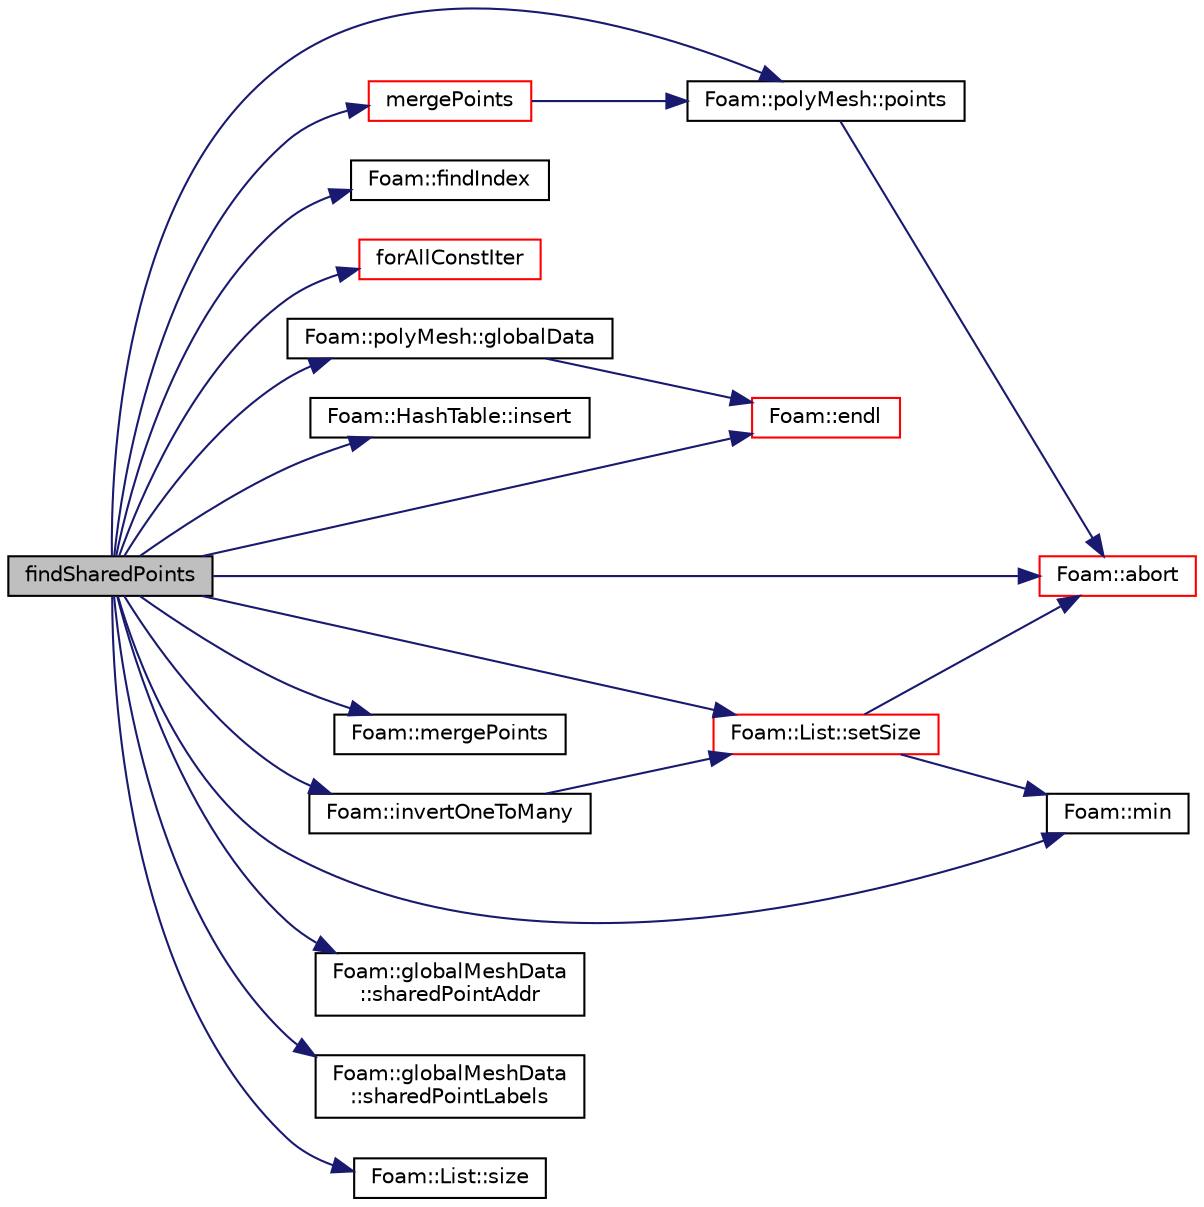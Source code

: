 digraph "findSharedPoints"
{
  bgcolor="transparent";
  edge [fontname="Helvetica",fontsize="10",labelfontname="Helvetica",labelfontsize="10"];
  node [fontname="Helvetica",fontsize="10",shape=record];
  rankdir="LR";
  Node1 [label="findSharedPoints",height=0.2,width=0.4,color="black", fillcolor="grey75", style="filled", fontcolor="black"];
  Node1 -> Node2 [color="midnightblue",fontsize="10",style="solid",fontname="Helvetica"];
  Node2 [label="Foam::abort",height=0.2,width=0.4,color="red",URL="$a10887.html#a447107a607d03e417307c203fa5fb44b"];
  Node1 -> Node3 [color="midnightblue",fontsize="10",style="solid",fontname="Helvetica"];
  Node3 [label="Foam::endl",height=0.2,width=0.4,color="red",URL="$a10887.html#a2db8fe02a0d3909e9351bb4275b23ce4",tooltip="Add newline and flush stream. "];
  Node1 -> Node4 [color="midnightblue",fontsize="10",style="solid",fontname="Helvetica"];
  Node4 [label="Foam::findIndex",height=0.2,width=0.4,color="black",URL="$a10887.html#ac16695f83f370df159eed19f92d095fb",tooltip="Find first occurence of given element and return index,. "];
  Node1 -> Node5 [color="midnightblue",fontsize="10",style="solid",fontname="Helvetica"];
  Node5 [label="forAllConstIter",height=0.2,width=0.4,color="red",URL="$a03091.html#ae21e2836509b0fa7f7cedf6493b11b09"];
  Node1 -> Node6 [color="midnightblue",fontsize="10",style="solid",fontname="Helvetica"];
  Node6 [label="Foam::polyMesh::globalData",height=0.2,width=0.4,color="black",URL="$a01954.html#ad152d9d2d71b7bb6ab77c5ef580cb8ee",tooltip="Return parallel info. "];
  Node6 -> Node3 [color="midnightblue",fontsize="10",style="solid",fontname="Helvetica"];
  Node1 -> Node7 [color="midnightblue",fontsize="10",style="solid",fontname="Helvetica"];
  Node7 [label="Foam::HashTable::insert",height=0.2,width=0.4,color="black",URL="$a00994.html#a5eee1e0e199ad59b9cb3916cd42156e0",tooltip="Insert a new hashedEntry. "];
  Node1 -> Node8 [color="midnightblue",fontsize="10",style="solid",fontname="Helvetica"];
  Node8 [label="Foam::invertOneToMany",height=0.2,width=0.4,color="black",URL="$a10887.html#a5da5e7d950073675f3b3d26323a640db",tooltip="Invert one-to-many map. Unmapped elements will be size 0. "];
  Node8 -> Node9 [color="midnightblue",fontsize="10",style="solid",fontname="Helvetica"];
  Node9 [label="Foam::List::setSize",height=0.2,width=0.4,color="red",URL="$a01392.html#aedb985ffeaf1bdbfeccc2a8730405703",tooltip="Reset size of List. "];
  Node9 -> Node2 [color="midnightblue",fontsize="10",style="solid",fontname="Helvetica"];
  Node9 -> Node10 [color="midnightblue",fontsize="10",style="solid",fontname="Helvetica"];
  Node10 [label="Foam::min",height=0.2,width=0.4,color="black",URL="$a10887.html#a253e112ad2d56d96230ff39ea7f442dc"];
  Node1 -> Node11 [color="midnightblue",fontsize="10",style="solid",fontname="Helvetica"];
  Node11 [label="Foam::mergePoints",height=0.2,width=0.4,color="black",URL="$a10887.html#a91cf82266e8f08da4a95ebafddc2f61d",tooltip="Sorts and merges points. All points closer than/equal mergeTol get merged. "];
  Node1 -> Node12 [color="midnightblue",fontsize="10",style="solid",fontname="Helvetica"];
  Node12 [label="mergePoints",height=0.2,width=0.4,color="red",URL="$a01955.html#a4a56041144898b62dd90a030e2143d1a",tooltip="Helper: Merge points. "];
  Node12 -> Node13 [color="midnightblue",fontsize="10",style="solid",fontname="Helvetica"];
  Node13 [label="Foam::polyMesh::points",height=0.2,width=0.4,color="black",URL="$a01954.html#a084ae534298576408f063a6b3b820959",tooltip="Return raw points. "];
  Node13 -> Node2 [color="midnightblue",fontsize="10",style="solid",fontname="Helvetica"];
  Node1 -> Node10 [color="midnightblue",fontsize="10",style="solid",fontname="Helvetica"];
  Node1 -> Node13 [color="midnightblue",fontsize="10",style="solid",fontname="Helvetica"];
  Node1 -> Node9 [color="midnightblue",fontsize="10",style="solid",fontname="Helvetica"];
  Node1 -> Node14 [color="midnightblue",fontsize="10",style="solid",fontname="Helvetica"];
  Node14 [label="Foam::globalMeshData\l::sharedPointAddr",height=0.2,width=0.4,color="black",URL="$a00942.html#a0bc2673d6545cbfc0c558590a8a0cb8f",tooltip="Return addressing into the complete globally shared points. "];
  Node1 -> Node15 [color="midnightblue",fontsize="10",style="solid",fontname="Helvetica"];
  Node15 [label="Foam::globalMeshData\l::sharedPointLabels",height=0.2,width=0.4,color="black",URL="$a00942.html#af40f098f2f1db79c818d0ba6b7a1fd42",tooltip="Return indices of local points that are globally shared. "];
  Node1 -> Node16 [color="midnightblue",fontsize="10",style="solid",fontname="Helvetica"];
  Node16 [label="Foam::List::size",height=0.2,width=0.4,color="black",URL="$a01392.html#a8a5f6fa29bd4b500caf186f60245b384",tooltip="Override size to be inconsistent with allocated storage. "];
}
